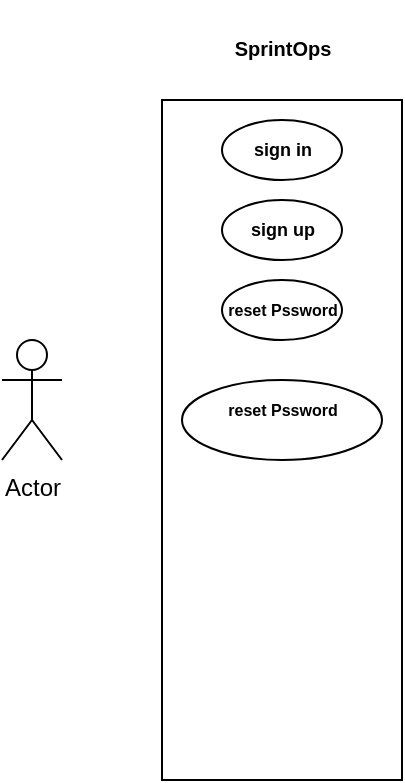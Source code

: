 <mxfile>
    <diagram id="LJWRyVM3rINYR07arAAy" name="Page-1">
        <mxGraphModel dx="600" dy="475" grid="1" gridSize="10" guides="1" tooltips="1" connect="1" arrows="1" fold="1" page="1" pageScale="1" pageWidth="827" pageHeight="1169" math="0" shadow="0">
            <root>
                <mxCell id="0"/>
                <mxCell id="1" parent="0"/>
                <mxCell id="2" value="Actor" style="shape=umlActor;verticalLabelPosition=bottom;verticalAlign=top;html=1;outlineConnect=0;" vertex="1" parent="1">
                    <mxGeometry x="30" y="340" width="30" height="60" as="geometry"/>
                </mxCell>
                <mxCell id="4" value="" style="rounded=0;whiteSpace=wrap;html=1;" vertex="1" parent="1">
                    <mxGeometry x="110" y="220" width="120" height="340" as="geometry"/>
                </mxCell>
                <mxCell id="5" value="&lt;font style=&quot;font-size: 10px;&quot;&gt;SprintOps&lt;/font&gt;" style="text;strokeColor=none;fillColor=none;html=1;fontSize=24;fontStyle=1;verticalAlign=middle;align=center;" vertex="1" parent="1">
                    <mxGeometry x="120" y="170" width="100" height="40" as="geometry"/>
                </mxCell>
                <mxCell id="6" value="" style="ellipse;whiteSpace=wrap;html=1;" vertex="1" parent="1">
                    <mxGeometry x="140" y="230" width="60" height="30" as="geometry"/>
                </mxCell>
                <mxCell id="7" value="" style="ellipse;whiteSpace=wrap;html=1;" vertex="1" parent="1">
                    <mxGeometry x="140" y="270" width="60" height="30" as="geometry"/>
                </mxCell>
                <mxCell id="8" value="" style="ellipse;whiteSpace=wrap;html=1;" vertex="1" parent="1">
                    <mxGeometry x="140" y="310" width="60" height="30" as="geometry"/>
                </mxCell>
                <mxCell id="9" value="&lt;font style=&quot;font-size: 9px;&quot;&gt;sign in&lt;/font&gt;" style="text;strokeColor=none;fillColor=none;html=1;fontSize=24;fontStyle=1;verticalAlign=middle;align=center;" vertex="1" parent="1">
                    <mxGeometry x="120" y="220" width="100" height="40" as="geometry"/>
                </mxCell>
                <mxCell id="10" value="&lt;font style=&quot;font-size: 9px;&quot;&gt;sign up&lt;/font&gt;" style="text;strokeColor=none;fillColor=none;html=1;fontSize=24;fontStyle=1;verticalAlign=middle;align=center;" vertex="1" parent="1">
                    <mxGeometry x="120" y="260" width="100" height="40" as="geometry"/>
                </mxCell>
                <mxCell id="11" value="&lt;font style=&quot;font-size: 8px;&quot;&gt;reset Pssword&lt;/font&gt;" style="text;strokeColor=none;fillColor=none;html=1;fontSize=24;fontStyle=1;verticalAlign=middle;align=center;" vertex="1" parent="1">
                    <mxGeometry x="120" y="300" width="100" height="40" as="geometry"/>
                </mxCell>
                <mxCell id="14" value="" style="ellipse;whiteSpace=wrap;html=1;" vertex="1" parent="1">
                    <mxGeometry x="120" y="360" width="100" height="40" as="geometry"/>
                </mxCell>
                <mxCell id="15" value="&lt;font style=&quot;font-size: 8px;&quot;&gt;reset Pssword&lt;/font&gt;" style="text;strokeColor=none;fillColor=none;html=1;fontSize=24;fontStyle=1;verticalAlign=middle;align=center;" vertex="1" parent="1">
                    <mxGeometry x="120" y="350" width="100" height="40" as="geometry"/>
                </mxCell>
            </root>
        </mxGraphModel>
    </diagram>
</mxfile>